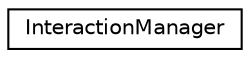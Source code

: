 digraph "Graphical Class Hierarchy"
{
 // LATEX_PDF_SIZE
  edge [fontname="Helvetica",fontsize="10",labelfontname="Helvetica",labelfontsize="10"];
  node [fontname="Helvetica",fontsize="10",shape=record];
  rankdir="LR";
  Node0 [label="InteractionManager",height=0.2,width=0.4,color="black", fillcolor="white", style="filled",URL="$class_interaction_manager.html",tooltip="Manager to handle the interactions in a map and active interactions using a queue."];
}
